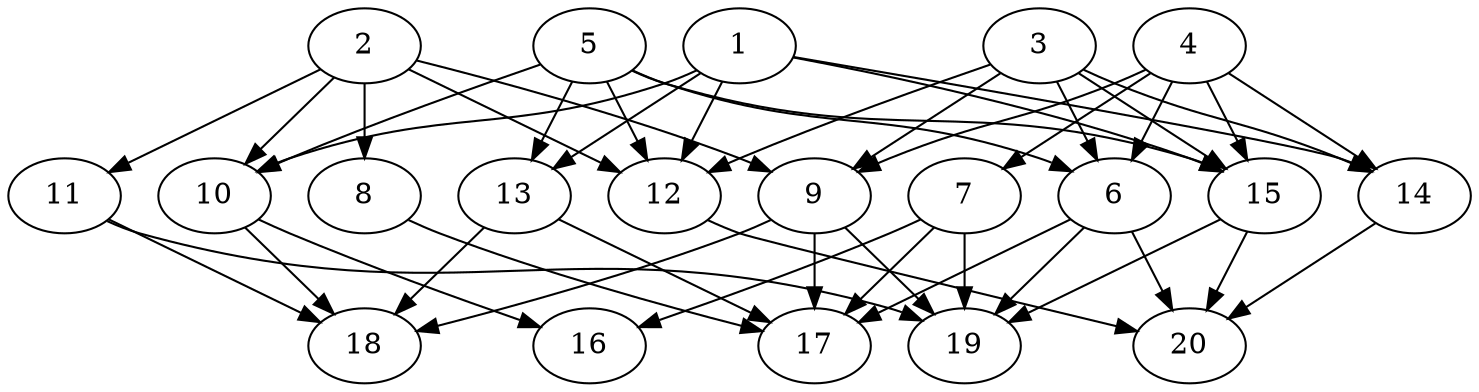 // DAG automatically generated by daggen at Tue Jul 23 14:29:40 2019
// ./daggen --dot -n 20 --ccr 0.4 --fat 0.7 --regular 0.5 --density 0.7 --mindata 5242880 --maxdata 52428800 
digraph G {
  1 [size="105052160", alpha="0.12", expect_size="42020864"] 
  1 -> 10 [size ="42020864"]
  1 -> 12 [size ="42020864"]
  1 -> 13 [size ="42020864"]
  1 -> 14 [size ="42020864"]
  1 -> 15 [size ="42020864"]
  2 [size="87562240", alpha="0.10", expect_size="35024896"] 
  2 -> 8 [size ="35024896"]
  2 -> 9 [size ="35024896"]
  2 -> 10 [size ="35024896"]
  2 -> 11 [size ="35024896"]
  2 -> 12 [size ="35024896"]
  3 [size="77903360", alpha="0.06", expect_size="31161344"] 
  3 -> 6 [size ="31161344"]
  3 -> 9 [size ="31161344"]
  3 -> 12 [size ="31161344"]
  3 -> 14 [size ="31161344"]
  3 -> 15 [size ="31161344"]
  4 [size="42255360", alpha="0.07", expect_size="16902144"] 
  4 -> 6 [size ="16902144"]
  4 -> 7 [size ="16902144"]
  4 -> 9 [size ="16902144"]
  4 -> 14 [size ="16902144"]
  4 -> 15 [size ="16902144"]
  5 [size="51970560", alpha="0.07", expect_size="20788224"] 
  5 -> 6 [size ="20788224"]
  5 -> 10 [size ="20788224"]
  5 -> 12 [size ="20788224"]
  5 -> 13 [size ="20788224"]
  5 -> 15 [size ="20788224"]
  6 [size="106265600", alpha="0.05", expect_size="42506240"] 
  6 -> 17 [size ="42506240"]
  6 -> 19 [size ="42506240"]
  6 -> 20 [size ="42506240"]
  7 [size="117644800", alpha="0.08", expect_size="47057920"] 
  7 -> 16 [size ="47057920"]
  7 -> 17 [size ="47057920"]
  7 -> 19 [size ="47057920"]
  8 [size="47098880", alpha="0.05", expect_size="18839552"] 
  8 -> 17 [size ="18839552"]
  9 [size="112947200", alpha="0.09", expect_size="45178880"] 
  9 -> 17 [size ="45178880"]
  9 -> 18 [size ="45178880"]
  9 -> 19 [size ="45178880"]
  10 [size="110630400", alpha="0.05", expect_size="44252160"] 
  10 -> 16 [size ="44252160"]
  10 -> 18 [size ="44252160"]
  11 [size="23854080", alpha="0.17", expect_size="9541632"] 
  11 -> 18 [size ="9541632"]
  11 -> 19 [size ="9541632"]
  12 [size="93447680", alpha="0.12", expect_size="37379072"] 
  12 -> 20 [size ="37379072"]
  13 [size="36590080", alpha="0.00", expect_size="14636032"] 
  13 -> 17 [size ="14636032"]
  13 -> 18 [size ="14636032"]
  14 [size="74375680", alpha="0.14", expect_size="29750272"] 
  14 -> 20 [size ="29750272"]
  15 [size="113185280", alpha="0.04", expect_size="45274112"] 
  15 -> 19 [size ="45274112"]
  15 -> 20 [size ="45274112"]
  16 [size="37624320", alpha="0.09", expect_size="15049728"] 
  17 [size="65210880", alpha="0.15", expect_size="26084352"] 
  18 [size="111408640", alpha="0.06", expect_size="44563456"] 
  19 [size="23336960", alpha="0.13", expect_size="9334784"] 
  20 [size="79037440", alpha="0.04", expect_size="31614976"] 
}

